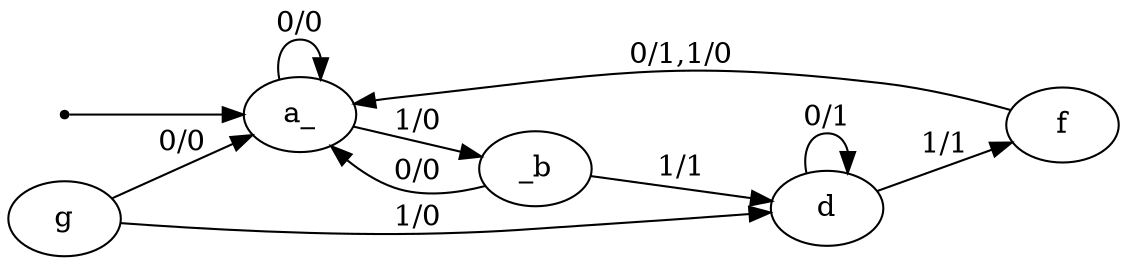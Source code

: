 digraph STG {
	rankdir=LR;

	INIT [shape=point];
	a_ [label="a_"];
	_b [label="_b"];
	d [label="d"];
	f [label="f"];
	g [label="g"];

	INIT -> a_;
	a_ -> a_ [label="0/0"];
	a_ -> _b [label="1/0"];
	_b -> a_ [label="0/0"];
	_b -> d [label="1/1"];
	d -> d [label="0/1"];
	d -> f [label="1/1"];
	f -> a_ [label="0/1,1/0"];
	g -> a_ [label="0/0"];
	g -> d [label="1/0"];
}
